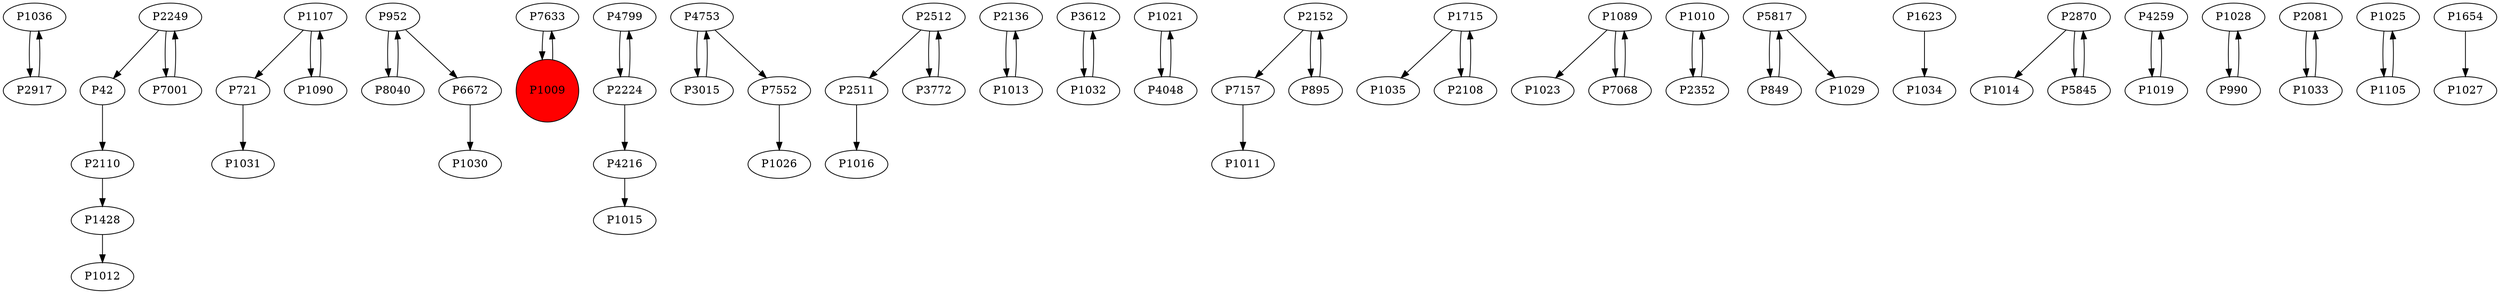 digraph {
	P1036 -> P2917
	P2249 -> P42
	P1107 -> P721
	P952 -> P8040
	P7633 -> P1009
	P1009 -> P7633
	P4799 -> P2224
	P4753 -> P3015
	P2511 -> P1016
	P721 -> P1031
	P4216 -> P1015
	P2110 -> P1428
	P2136 -> P1013
	P2512 -> P2511
	P1013 -> P2136
	P3612 -> P1032
	P2917 -> P1036
	P1021 -> P4048
	P1428 -> P1012
	P2152 -> P7157
	P895 -> P2152
	P1715 -> P1035
	P1089 -> P1023
	P7001 -> P2249
	P1010 -> P2352
	P1032 -> P3612
	P5817 -> P849
	P2249 -> P7001
	P1623 -> P1034
	P3015 -> P4753
	P2870 -> P1014
	P2352 -> P1010
	P2224 -> P4216
	P4048 -> P1021
	P1715 -> P2108
	P4753 -> P7552
	P1089 -> P7068
	P3772 -> P2512
	P2224 -> P4799
	P2152 -> P895
	P1107 -> P1090
	P8040 -> P952
	P4259 -> P1019
	P1028 -> P990
	P2108 -> P1715
	P2870 -> P5845
	P1090 -> P1107
	P2081 -> P1033
	P6672 -> P1030
	P42 -> P2110
	P1019 -> P4259
	P5817 -> P1029
	P7157 -> P1011
	P1033 -> P2081
	P5845 -> P2870
	P849 -> P5817
	P990 -> P1028
	P1025 -> P1105
	P1654 -> P1027
	P2512 -> P3772
	P7068 -> P1089
	P952 -> P6672
	P1105 -> P1025
	P7552 -> P1026
	P1009 [shape=circle]
	P1009 [style=filled]
	P1009 [fillcolor=red]
}